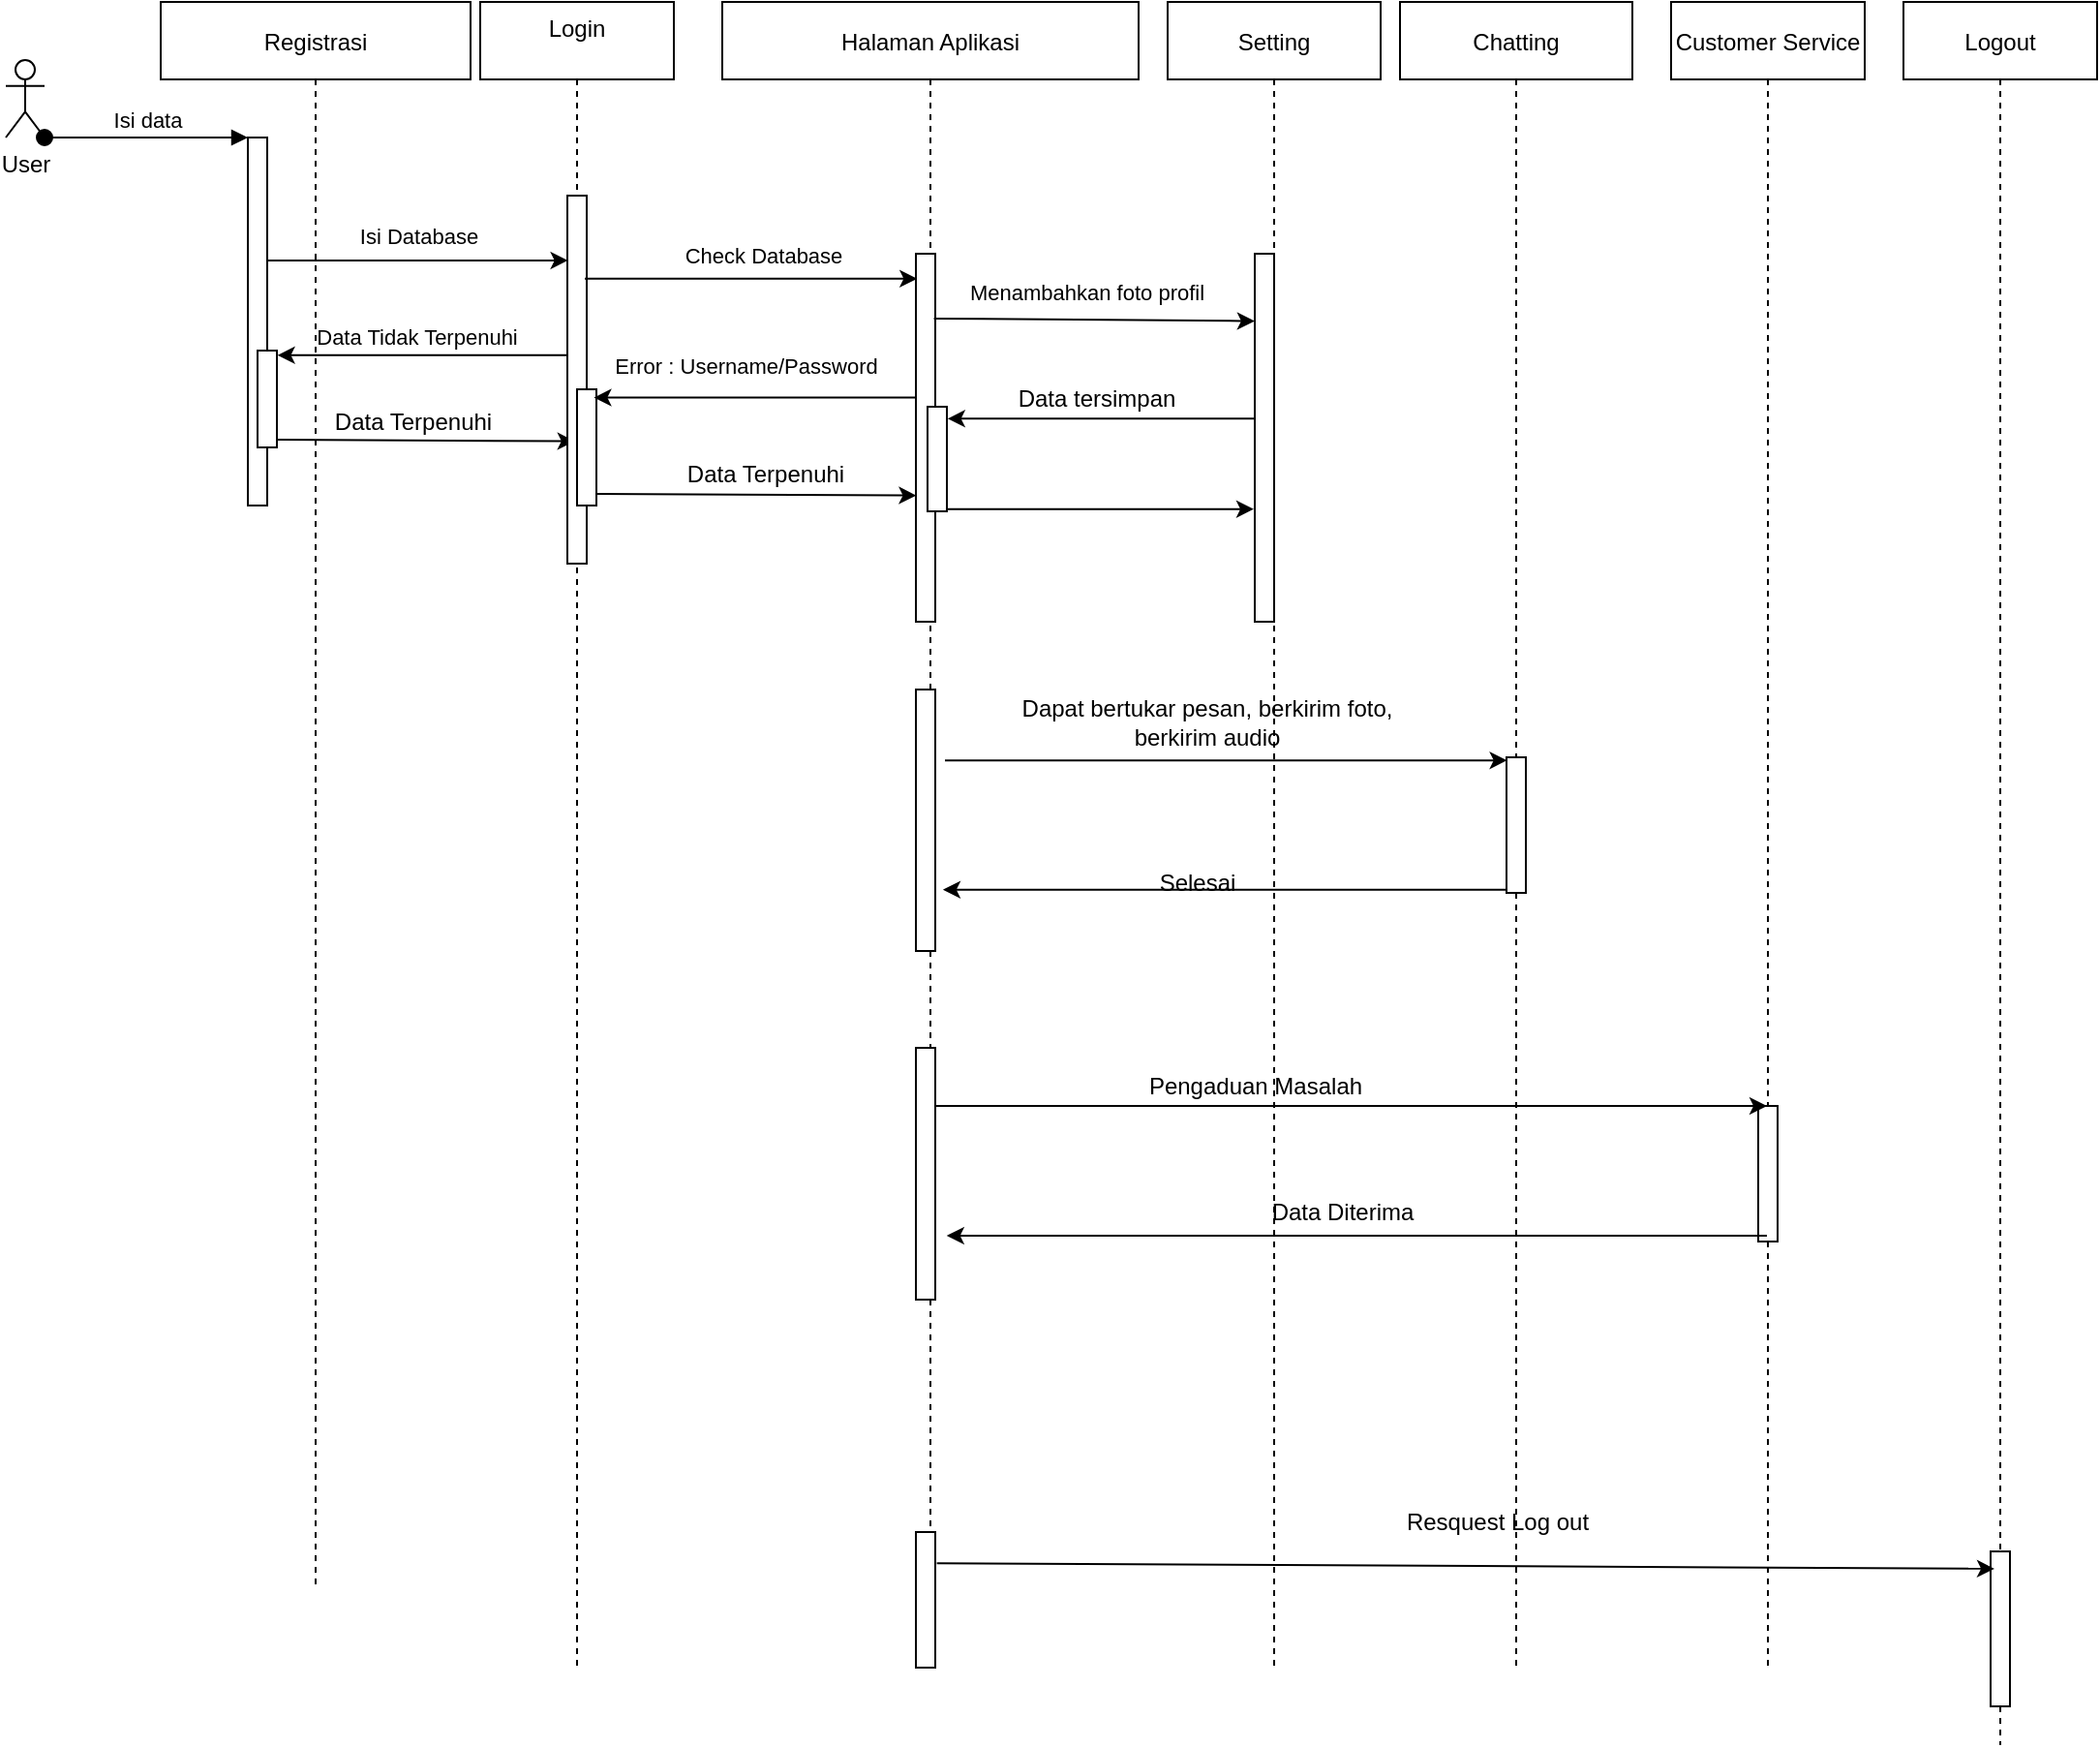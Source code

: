 <mxfile version="20.7.4" type="github">
  <diagram id="1r44qvA739wplSPyh_o2" name="Page-1">
    <mxGraphModel dx="2610" dy="920" grid="1" gridSize="10" guides="1" tooltips="1" connect="1" arrows="1" fold="1" page="1" pageScale="1" pageWidth="850" pageHeight="1100" math="0" shadow="0">
      <root>
        <mxCell id="0" />
        <mxCell id="1" parent="0" />
        <mxCell id="YnKav1eTIDg_PzdU9FFo-1" value="User" style="shape=umlActor;verticalLabelPosition=bottom;verticalAlign=top;html=1;outlineConnect=0;" vertex="1" parent="1">
          <mxGeometry x="80" y="80" width="20" height="40" as="geometry" />
        </mxCell>
        <mxCell id="YnKav1eTIDg_PzdU9FFo-6" value="Isi data" style="html=1;verticalAlign=bottom;startArrow=oval;startFill=1;endArrow=block;startSize=8;rounded=0;" edge="1" parent="1">
          <mxGeometry width="60" relative="1" as="geometry">
            <mxPoint x="100" y="120" as="sourcePoint" />
            <mxPoint x="205" y="120" as="targetPoint" />
          </mxGeometry>
        </mxCell>
        <mxCell id="YnKav1eTIDg_PzdU9FFo-12" value="Registrasi" style="shape=umlLifeline;perimeter=lifelinePerimeter;container=1;collapsible=0;recursiveResize=0;rounded=0;shadow=0;strokeWidth=1;" vertex="1" parent="1">
          <mxGeometry x="160" y="50" width="160" height="820" as="geometry" />
        </mxCell>
        <mxCell id="YnKav1eTIDg_PzdU9FFo-66" value="" style="edgeStyle=none;rounded=0;orthogonalLoop=1;jettySize=auto;html=1;entryX=-0.111;entryY=0.578;entryDx=0;entryDy=0;entryPerimeter=0;" edge="1" parent="YnKav1eTIDg_PzdU9FFo-12">
          <mxGeometry relative="1" as="geometry">
            <mxPoint x="60" y="226" as="sourcePoint" />
            <mxPoint x="213.89" y="226.82" as="targetPoint" />
          </mxGeometry>
        </mxCell>
        <mxCell id="YnKav1eTIDg_PzdU9FFo-13" value="" style="points=[];perimeter=orthogonalPerimeter;rounded=0;shadow=0;strokeWidth=1;" vertex="1" parent="YnKav1eTIDg_PzdU9FFo-12">
          <mxGeometry x="45" y="70" width="10" height="190" as="geometry" />
        </mxCell>
        <mxCell id="YnKav1eTIDg_PzdU9FFo-14" value="" style="points=[];perimeter=orthogonalPerimeter;rounded=0;shadow=0;strokeWidth=1;" vertex="1" parent="YnKav1eTIDg_PzdU9FFo-12">
          <mxGeometry x="50" y="180" width="10" height="50" as="geometry" />
        </mxCell>
        <mxCell id="YnKav1eTIDg_PzdU9FFo-15" value="Login&#xa;" style="shape=umlLifeline;perimeter=lifelinePerimeter;container=1;collapsible=0;recursiveResize=0;rounded=0;shadow=0;strokeWidth=1;" vertex="1" parent="1">
          <mxGeometry x="325" y="50" width="100" height="860" as="geometry" />
        </mxCell>
        <mxCell id="YnKav1eTIDg_PzdU9FFo-16" value="" style="points=[];perimeter=orthogonalPerimeter;rounded=0;shadow=0;strokeWidth=1;" vertex="1" parent="YnKav1eTIDg_PzdU9FFo-15">
          <mxGeometry x="45" y="100" width="10" height="190" as="geometry" />
        </mxCell>
        <mxCell id="YnKav1eTIDg_PzdU9FFo-17" value="" style="points=[];perimeter=orthogonalPerimeter;rounded=0;shadow=0;strokeWidth=1;" vertex="1" parent="YnKav1eTIDg_PzdU9FFo-15">
          <mxGeometry x="50" y="200" width="10" height="60" as="geometry" />
        </mxCell>
        <mxCell id="YnKav1eTIDg_PzdU9FFo-18" value="Halaman Aplikasi" style="shape=umlLifeline;perimeter=lifelinePerimeter;container=1;collapsible=0;recursiveResize=0;rounded=0;shadow=0;strokeWidth=1;" vertex="1" parent="1">
          <mxGeometry x="450" y="50" width="215" height="860" as="geometry" />
        </mxCell>
        <mxCell id="YnKav1eTIDg_PzdU9FFo-19" value="" style="points=[];perimeter=orthogonalPerimeter;rounded=0;shadow=0;strokeWidth=1;" vertex="1" parent="YnKav1eTIDg_PzdU9FFo-18">
          <mxGeometry x="100" y="130" width="10" height="190" as="geometry" />
        </mxCell>
        <mxCell id="YnKav1eTIDg_PzdU9FFo-35" value="" style="points=[];perimeter=orthogonalPerimeter;rounded=0;shadow=0;strokeWidth=1;" vertex="1" parent="YnKav1eTIDg_PzdU9FFo-18">
          <mxGeometry x="100" y="355" width="10" height="135" as="geometry" />
        </mxCell>
        <mxCell id="YnKav1eTIDg_PzdU9FFo-47" value="" style="points=[];perimeter=orthogonalPerimeter;rounded=0;shadow=0;strokeWidth=1;" vertex="1" parent="YnKav1eTIDg_PzdU9FFo-18">
          <mxGeometry x="100" y="540" width="10" height="130" as="geometry" />
        </mxCell>
        <mxCell id="YnKav1eTIDg_PzdU9FFo-38" value="Data tersimpan" style="text;html=1;align=center;verticalAlign=middle;resizable=0;points=[];autosize=1;strokeColor=none;fillColor=none;" vertex="1" parent="YnKav1eTIDg_PzdU9FFo-18">
          <mxGeometry x="143" y="190" width="100" height="30" as="geometry" />
        </mxCell>
        <mxCell id="YnKav1eTIDg_PzdU9FFo-59" value="" style="points=[];perimeter=orthogonalPerimeter;rounded=0;shadow=0;strokeWidth=1;" vertex="1" parent="YnKav1eTIDg_PzdU9FFo-18">
          <mxGeometry x="100" y="790" width="10" height="70" as="geometry" />
        </mxCell>
        <mxCell id="YnKav1eTIDg_PzdU9FFo-71" style="edgeStyle=none;rounded=0;orthogonalLoop=1;jettySize=auto;html=1;" edge="1" parent="YnKav1eTIDg_PzdU9FFo-18" source="YnKav1eTIDg_PzdU9FFo-63" target="YnKav1eTIDg_PzdU9FFo-18">
          <mxGeometry relative="1" as="geometry" />
        </mxCell>
        <mxCell id="YnKav1eTIDg_PzdU9FFo-63" value="" style="points=[];perimeter=orthogonalPerimeter;rounded=0;shadow=0;strokeWidth=1;" vertex="1" parent="YnKav1eTIDg_PzdU9FFo-18">
          <mxGeometry x="106" y="209" width="10" height="54" as="geometry" />
        </mxCell>
        <mxCell id="YnKav1eTIDg_PzdU9FFo-23" value="Isi Database" style="edgeStyle=none;rounded=0;orthogonalLoop=1;jettySize=auto;html=1;entryX=0.032;entryY=0.013;entryDx=0;entryDy=0;entryPerimeter=0;" edge="1" parent="1">
          <mxGeometry x="-0.003" y="12" relative="1" as="geometry">
            <mxPoint x="215" y="183.47" as="sourcePoint" />
            <mxPoint x="370.32" y="183.47" as="targetPoint" />
            <mxPoint as="offset" />
          </mxGeometry>
        </mxCell>
        <mxCell id="YnKav1eTIDg_PzdU9FFo-24" value="Check Database" style="edgeStyle=none;rounded=0;orthogonalLoop=1;jettySize=auto;html=1;entryX=0.164;entryY=0.01;entryDx=0;entryDy=0;entryPerimeter=0;" edge="1" parent="1">
          <mxGeometry x="0.069" y="12" relative="1" as="geometry">
            <mxPoint x="379" y="192.9" as="sourcePoint" />
            <mxPoint x="550.64" y="192.9" as="targetPoint" />
            <mxPoint as="offset" />
          </mxGeometry>
        </mxCell>
        <mxCell id="YnKav1eTIDg_PzdU9FFo-25" value="Data Tidak Terpenuhi" style="edgeStyle=none;rounded=0;orthogonalLoop=1;jettySize=auto;html=1;entryX=1.027;entryY=0.33;entryDx=0;entryDy=0;entryPerimeter=0;" edge="1" parent="1">
          <mxGeometry x="0.05" y="-9" relative="1" as="geometry">
            <mxPoint x="370" y="232.4" as="sourcePoint" />
            <mxPoint x="220.27" y="232.4" as="targetPoint" />
            <mxPoint as="offset" />
          </mxGeometry>
        </mxCell>
        <mxCell id="YnKav1eTIDg_PzdU9FFo-26" value="Error : Username/Password" style="edgeStyle=none;rounded=0;orthogonalLoop=1;jettySize=auto;html=1;entryX=0.87;entryY=0.005;entryDx=0;entryDy=0;entryPerimeter=0;" edge="1" parent="1">
          <mxGeometry x="0.063" y="-16" relative="1" as="geometry">
            <mxPoint x="550" y="254.27" as="sourcePoint" />
            <mxPoint x="383.7" y="254.27" as="targetPoint" />
            <mxPoint as="offset" />
          </mxGeometry>
        </mxCell>
        <mxCell id="YnKav1eTIDg_PzdU9FFo-27" value="Setting" style="shape=umlLifeline;perimeter=lifelinePerimeter;container=1;collapsible=0;recursiveResize=0;rounded=0;shadow=0;strokeWidth=1;" vertex="1" parent="1">
          <mxGeometry x="680" y="50" width="110" height="860" as="geometry" />
        </mxCell>
        <mxCell id="YnKav1eTIDg_PzdU9FFo-28" value="" style="points=[];perimeter=orthogonalPerimeter;rounded=0;shadow=0;strokeWidth=1;" vertex="1" parent="YnKav1eTIDg_PzdU9FFo-27">
          <mxGeometry x="45" y="130" width="10" height="190" as="geometry" />
        </mxCell>
        <mxCell id="YnKav1eTIDg_PzdU9FFo-44" value="Selesai" style="text;html=1;align=center;verticalAlign=middle;resizable=0;points=[];autosize=1;strokeColor=none;fillColor=none;" vertex="1" parent="YnKav1eTIDg_PzdU9FFo-27">
          <mxGeometry x="-15" y="440" width="60" height="30" as="geometry" />
        </mxCell>
        <mxCell id="YnKav1eTIDg_PzdU9FFo-50" value="Pengaduan Masalah" style="text;html=1;align=center;verticalAlign=middle;resizable=0;points=[];autosize=1;strokeColor=none;fillColor=none;" vertex="1" parent="YnKav1eTIDg_PzdU9FFo-27">
          <mxGeometry x="-20" y="545" width="130" height="30" as="geometry" />
        </mxCell>
        <mxCell id="YnKav1eTIDg_PzdU9FFo-30" value="Chatting" style="shape=umlLifeline;perimeter=lifelinePerimeter;container=1;collapsible=0;recursiveResize=0;rounded=0;shadow=0;strokeWidth=1;" vertex="1" parent="1">
          <mxGeometry x="800" y="50" width="120" height="860" as="geometry" />
        </mxCell>
        <mxCell id="YnKav1eTIDg_PzdU9FFo-31" value="" style="points=[];perimeter=orthogonalPerimeter;rounded=0;shadow=0;strokeWidth=1;" vertex="1" parent="YnKav1eTIDg_PzdU9FFo-30">
          <mxGeometry x="55" y="390" width="10" height="70" as="geometry" />
        </mxCell>
        <mxCell id="YnKav1eTIDg_PzdU9FFo-62" value="Resquest Log out" style="text;html=1;align=center;verticalAlign=middle;resizable=0;points=[];autosize=1;strokeColor=none;fillColor=none;" vertex="1" parent="YnKav1eTIDg_PzdU9FFo-30">
          <mxGeometry x="-10" y="770" width="120" height="30" as="geometry" />
        </mxCell>
        <mxCell id="YnKav1eTIDg_PzdU9FFo-34" style="edgeStyle=none;rounded=0;orthogonalLoop=1;jettySize=auto;html=1;entryX=1.269;entryY=0.318;entryDx=0;entryDy=0;entryPerimeter=0;" edge="1" parent="1">
          <mxGeometry relative="1" as="geometry">
            <mxPoint x="725.5" y="265.172" as="sourcePoint" />
            <mxPoint x="566.38" y="265.172" as="targetPoint" />
          </mxGeometry>
        </mxCell>
        <mxCell id="YnKav1eTIDg_PzdU9FFo-36" style="edgeStyle=none;rounded=0;orthogonalLoop=1;jettySize=auto;html=1;entryX=0.531;entryY=0.003;entryDx=0;entryDy=0;entryPerimeter=0;" edge="1" parent="1">
          <mxGeometry relative="1" as="geometry">
            <mxPoint x="565" y="441.57" as="sourcePoint" />
            <mxPoint x="855.31" y="441.57" as="targetPoint" />
          </mxGeometry>
        </mxCell>
        <mxCell id="YnKav1eTIDg_PzdU9FFo-39" value="Dapat bertukar pesan, berkirim foto,&lt;br&gt;berkirim audio" style="text;html=1;align=center;verticalAlign=middle;resizable=0;points=[];autosize=1;strokeColor=none;fillColor=none;" vertex="1" parent="1">
          <mxGeometry x="595" y="402" width="210" height="40" as="geometry" />
        </mxCell>
        <mxCell id="YnKav1eTIDg_PzdU9FFo-45" value="Customer Service" style="shape=umlLifeline;perimeter=lifelinePerimeter;container=1;collapsible=0;recursiveResize=0;rounded=0;shadow=0;strokeWidth=1;" vertex="1" parent="1">
          <mxGeometry x="940" y="50" width="100" height="860" as="geometry" />
        </mxCell>
        <mxCell id="YnKav1eTIDg_PzdU9FFo-46" value="" style="points=[];perimeter=orthogonalPerimeter;rounded=0;shadow=0;strokeWidth=1;" vertex="1" parent="YnKav1eTIDg_PzdU9FFo-45">
          <mxGeometry x="45" y="570" width="10" height="70" as="geometry" />
        </mxCell>
        <mxCell id="YnKav1eTIDg_PzdU9FFo-49" value="" style="edgeStyle=none;rounded=0;orthogonalLoop=1;jettySize=auto;html=1;" edge="1" parent="1" source="YnKav1eTIDg_PzdU9FFo-47" target="YnKav1eTIDg_PzdU9FFo-45">
          <mxGeometry relative="1" as="geometry">
            <mxPoint x="650" y="625" as="targetPoint" />
            <Array as="points">
              <mxPoint x="670" y="620" />
            </Array>
          </mxGeometry>
        </mxCell>
        <mxCell id="YnKav1eTIDg_PzdU9FFo-29" value="Menambahkan foto profil" style="edgeStyle=none;rounded=0;orthogonalLoop=1;jettySize=auto;html=1;entryX=0.194;entryY=0.183;entryDx=0;entryDy=0;entryPerimeter=0;exitX=1.131;exitY=0.176;exitDx=0;exitDy=0;exitPerimeter=0;" edge="1" parent="1">
          <mxGeometry x="-0.037" y="14" relative="1" as="geometry">
            <mxPoint x="559.31" y="213.44" as="sourcePoint" />
            <mxPoint x="724.94" y="214.77" as="targetPoint" />
            <mxPoint x="-1" as="offset" />
          </mxGeometry>
        </mxCell>
        <mxCell id="YnKav1eTIDg_PzdU9FFo-54" value="" style="edgeStyle=none;rounded=0;orthogonalLoop=1;jettySize=auto;html=1;entryX=1.188;entryY=0.5;entryDx=0;entryDy=0;entryPerimeter=0;" edge="1" parent="1" source="YnKav1eTIDg_PzdU9FFo-45">
          <mxGeometry relative="1" as="geometry">
            <mxPoint x="958" y="690" as="sourcePoint" />
            <mxPoint x="565.88" y="687" as="targetPoint" />
            <Array as="points" />
          </mxGeometry>
        </mxCell>
        <mxCell id="YnKav1eTIDg_PzdU9FFo-56" value="Data Diterima" style="text;html=1;align=center;verticalAlign=middle;resizable=0;points=[];autosize=1;strokeColor=none;fillColor=none;" vertex="1" parent="1">
          <mxGeometry x="720" y="660" width="100" height="30" as="geometry" />
        </mxCell>
        <mxCell id="YnKav1eTIDg_PzdU9FFo-57" value="Logout" style="shape=umlLifeline;perimeter=lifelinePerimeter;container=1;collapsible=0;recursiveResize=0;rounded=0;shadow=0;strokeWidth=1;" vertex="1" parent="1">
          <mxGeometry x="1060" y="50" width="100" height="900" as="geometry" />
        </mxCell>
        <mxCell id="YnKav1eTIDg_PzdU9FFo-58" value="" style="points=[];perimeter=orthogonalPerimeter;rounded=0;shadow=0;strokeWidth=1;" vertex="1" parent="YnKav1eTIDg_PzdU9FFo-57">
          <mxGeometry x="45" y="800" width="10" height="80" as="geometry" />
        </mxCell>
        <mxCell id="YnKav1eTIDg_PzdU9FFo-61" value="" style="edgeStyle=none;rounded=0;orthogonalLoop=1;jettySize=auto;html=1;exitX=1.082;exitY=0.23;exitDx=0;exitDy=0;exitPerimeter=0;entryX=0.2;entryY=0.112;entryDx=0;entryDy=0;entryPerimeter=0;" edge="1" parent="1" source="YnKav1eTIDg_PzdU9FFo-59" target="YnKav1eTIDg_PzdU9FFo-58">
          <mxGeometry relative="1" as="geometry">
            <mxPoint x="556" y="850" as="sourcePoint" />
            <mxPoint x="1105.5" y="850" as="targetPoint" />
          </mxGeometry>
        </mxCell>
        <mxCell id="YnKav1eTIDg_PzdU9FFo-67" value="Data Terpenuhi" style="text;html=1;align=center;verticalAlign=middle;resizable=0;points=[];autosize=1;strokeColor=none;fillColor=none;" vertex="1" parent="1">
          <mxGeometry x="240" y="252" width="100" height="30" as="geometry" />
        </mxCell>
        <mxCell id="YnKav1eTIDg_PzdU9FFo-69" value="" style="edgeStyle=none;rounded=0;orthogonalLoop=1;jettySize=auto;html=1;entryX=0.022;entryY=0.657;entryDx=0;entryDy=0;entryPerimeter=0;" edge="1" parent="1" target="YnKav1eTIDg_PzdU9FFo-19">
          <mxGeometry relative="1" as="geometry">
            <mxPoint x="385" y="304" as="sourcePoint" />
            <mxPoint x="550" y="304" as="targetPoint" />
          </mxGeometry>
        </mxCell>
        <mxCell id="YnKav1eTIDg_PzdU9FFo-70" value="Data Terpenuhi" style="text;html=1;align=center;verticalAlign=middle;resizable=0;points=[];autosize=1;strokeColor=none;fillColor=none;" vertex="1" parent="1">
          <mxGeometry x="422" y="279" width="100" height="30" as="geometry" />
        </mxCell>
        <mxCell id="YnKav1eTIDg_PzdU9FFo-72" style="edgeStyle=none;rounded=0;orthogonalLoop=1;jettySize=auto;html=1;entryX=-0.05;entryY=0.694;entryDx=0;entryDy=0;entryPerimeter=0;" edge="1" parent="1" source="YnKav1eTIDg_PzdU9FFo-63" target="YnKav1eTIDg_PzdU9FFo-28">
          <mxGeometry relative="1" as="geometry" />
        </mxCell>
        <mxCell id="YnKav1eTIDg_PzdU9FFo-75" style="edgeStyle=none;rounded=0;orthogonalLoop=1;jettySize=auto;html=1;entryX=0.53;entryY=0.533;entryDx=0;entryDy=0;entryPerimeter=0;" edge="1" parent="1" source="YnKav1eTIDg_PzdU9FFo-31" target="YnKav1eTIDg_PzdU9FFo-18">
          <mxGeometry relative="1" as="geometry" />
        </mxCell>
      </root>
    </mxGraphModel>
  </diagram>
</mxfile>
